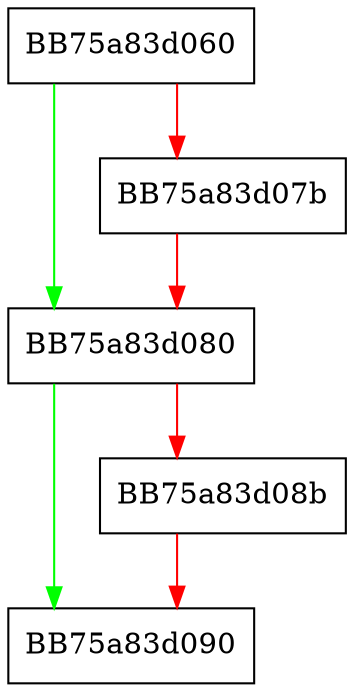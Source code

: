 digraph Shutdown {
  node [shape="box"];
  graph [splines=ortho];
  BB75a83d060 -> BB75a83d080 [color="green"];
  BB75a83d060 -> BB75a83d07b [color="red"];
  BB75a83d07b -> BB75a83d080 [color="red"];
  BB75a83d080 -> BB75a83d090 [color="green"];
  BB75a83d080 -> BB75a83d08b [color="red"];
  BB75a83d08b -> BB75a83d090 [color="red"];
}